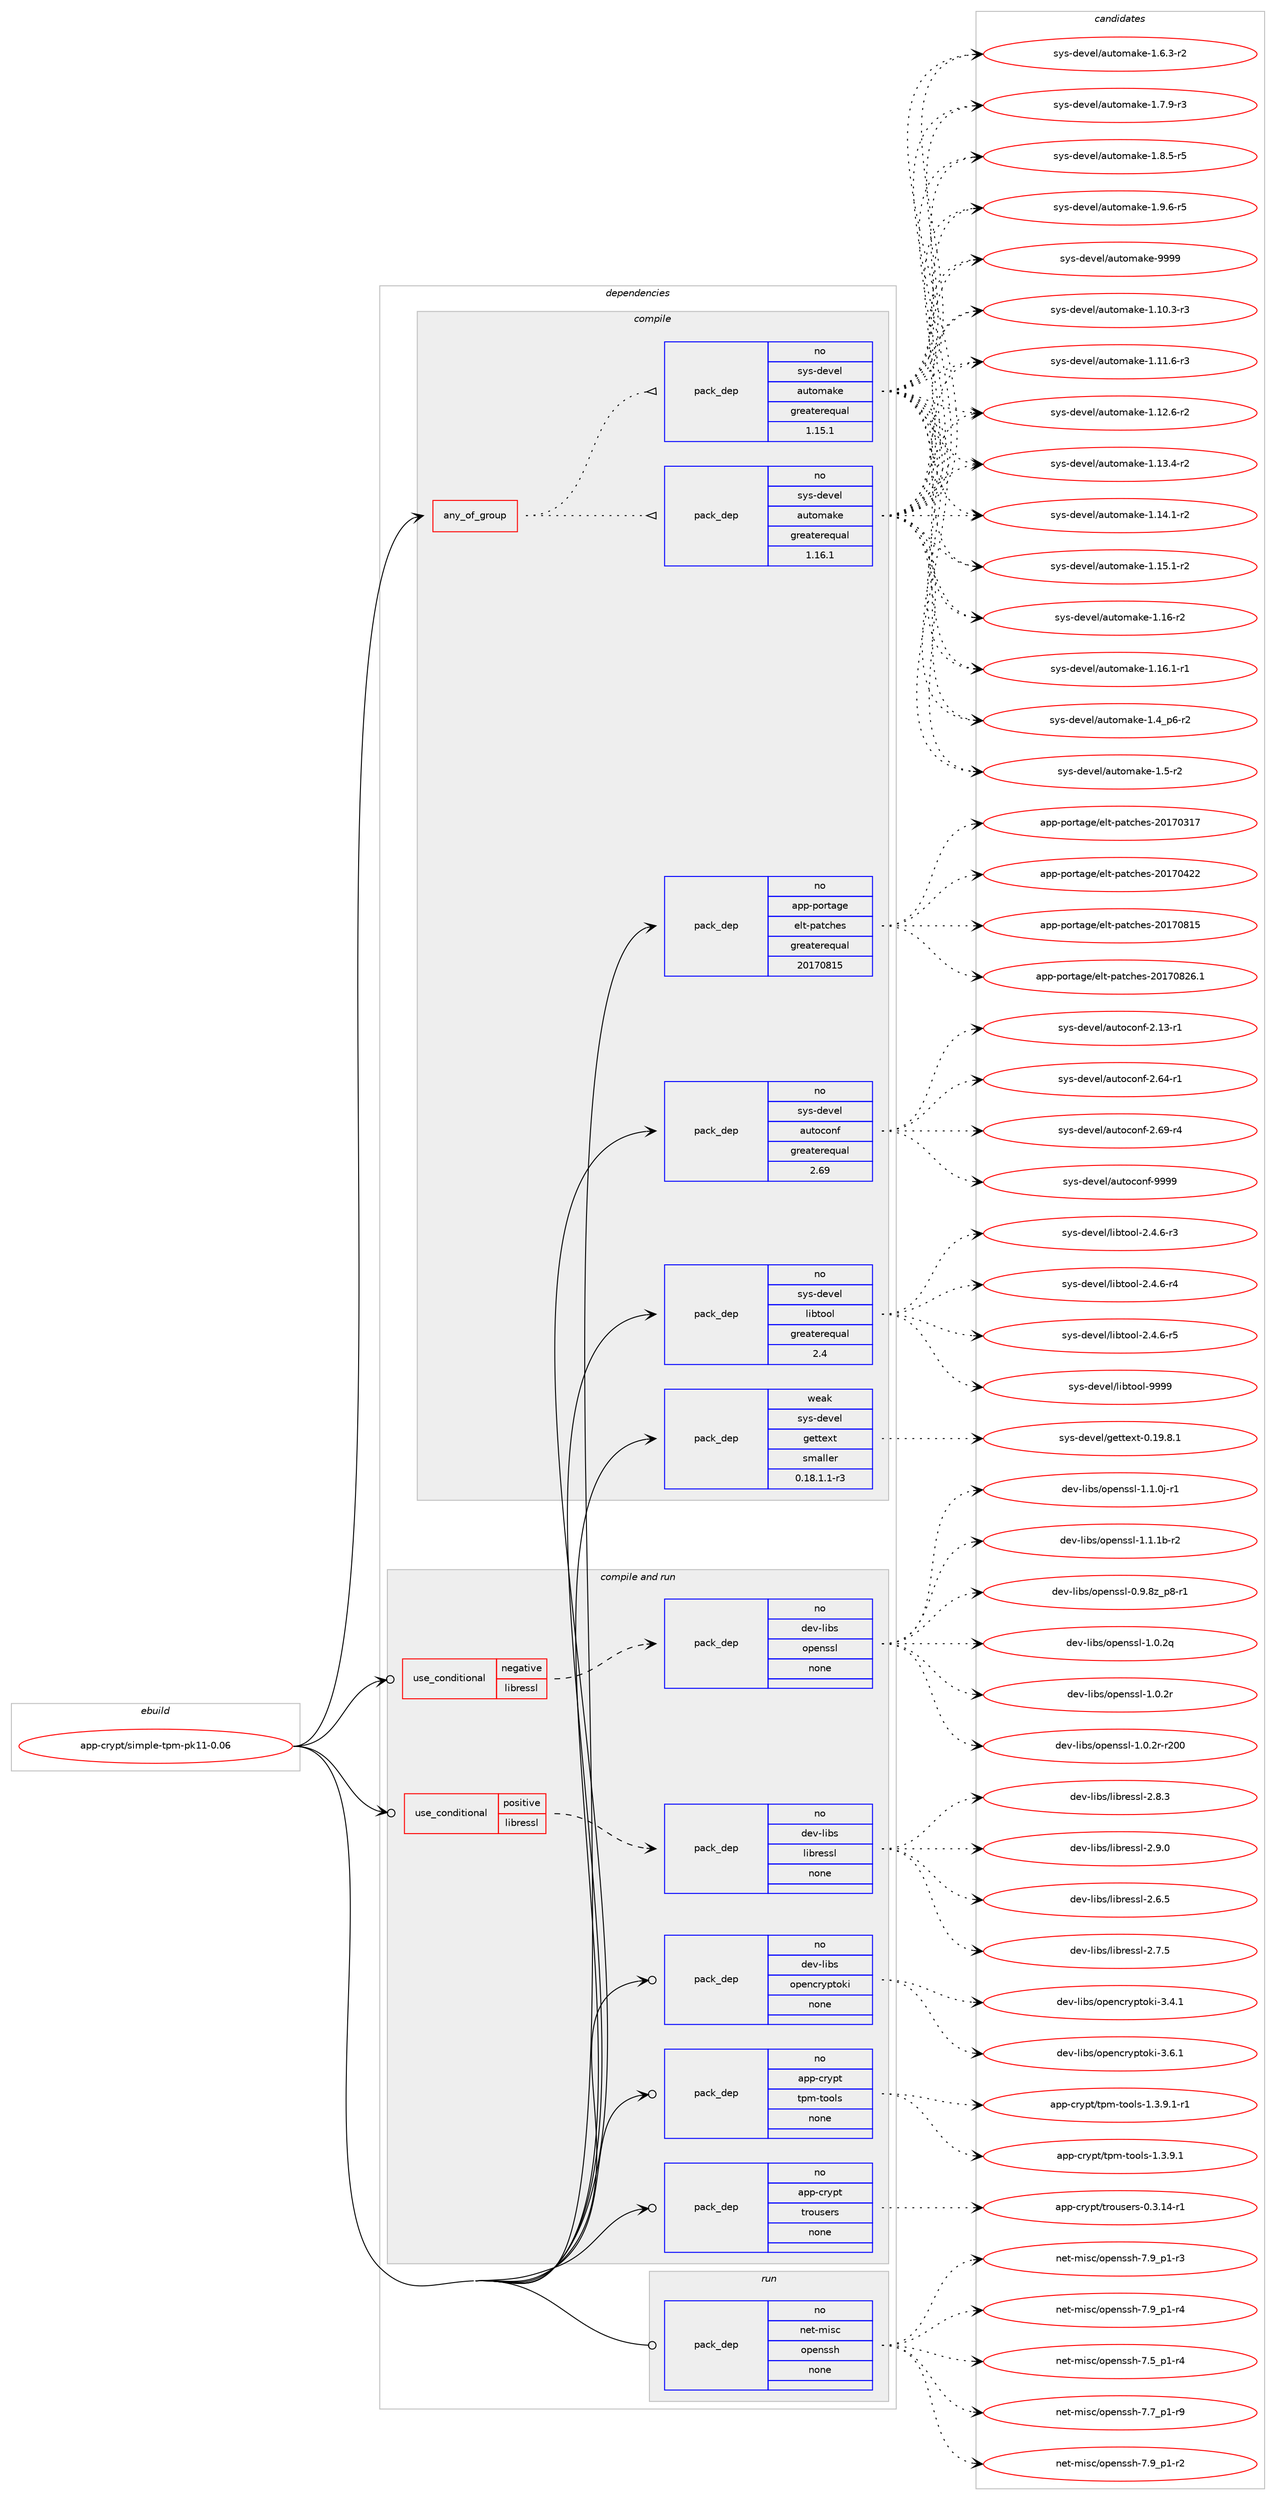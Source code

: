digraph prolog {

# *************
# Graph options
# *************

newrank=true;
concentrate=true;
compound=true;
graph [rankdir=LR,fontname=Helvetica,fontsize=10,ranksep=1.5];#, ranksep=2.5, nodesep=0.2];
edge  [arrowhead=vee];
node  [fontname=Helvetica,fontsize=10];

# **********
# The ebuild
# **********

subgraph cluster_leftcol {
color=gray;
rank=same;
label=<<i>ebuild</i>>;
id [label="app-crypt/simple-tpm-pk11-0.06", color=red, width=4, href="../app-crypt/simple-tpm-pk11-0.06.svg"];
}

# ****************
# The dependencies
# ****************

subgraph cluster_midcol {
color=gray;
label=<<i>dependencies</i>>;
subgraph cluster_compile {
fillcolor="#eeeeee";
style=filled;
label=<<i>compile</i>>;
subgraph any19328 {
dependency1276934 [label=<<TABLE BORDER="0" CELLBORDER="1" CELLSPACING="0" CELLPADDING="4"><TR><TD CELLPADDING="10">any_of_group</TD></TR></TABLE>>, shape=none, color=red];subgraph pack909116 {
dependency1276935 [label=<<TABLE BORDER="0" CELLBORDER="1" CELLSPACING="0" CELLPADDING="4" WIDTH="220"><TR><TD ROWSPAN="6" CELLPADDING="30">pack_dep</TD></TR><TR><TD WIDTH="110">no</TD></TR><TR><TD>sys-devel</TD></TR><TR><TD>automake</TD></TR><TR><TD>greaterequal</TD></TR><TR><TD>1.16.1</TD></TR></TABLE>>, shape=none, color=blue];
}
dependency1276934:e -> dependency1276935:w [weight=20,style="dotted",arrowhead="oinv"];
subgraph pack909117 {
dependency1276936 [label=<<TABLE BORDER="0" CELLBORDER="1" CELLSPACING="0" CELLPADDING="4" WIDTH="220"><TR><TD ROWSPAN="6" CELLPADDING="30">pack_dep</TD></TR><TR><TD WIDTH="110">no</TD></TR><TR><TD>sys-devel</TD></TR><TR><TD>automake</TD></TR><TR><TD>greaterequal</TD></TR><TR><TD>1.15.1</TD></TR></TABLE>>, shape=none, color=blue];
}
dependency1276934:e -> dependency1276936:w [weight=20,style="dotted",arrowhead="oinv"];
}
id:e -> dependency1276934:w [weight=20,style="solid",arrowhead="vee"];
subgraph pack909118 {
dependency1276937 [label=<<TABLE BORDER="0" CELLBORDER="1" CELLSPACING="0" CELLPADDING="4" WIDTH="220"><TR><TD ROWSPAN="6" CELLPADDING="30">pack_dep</TD></TR><TR><TD WIDTH="110">no</TD></TR><TR><TD>app-portage</TD></TR><TR><TD>elt-patches</TD></TR><TR><TD>greaterequal</TD></TR><TR><TD>20170815</TD></TR></TABLE>>, shape=none, color=blue];
}
id:e -> dependency1276937:w [weight=20,style="solid",arrowhead="vee"];
subgraph pack909119 {
dependency1276938 [label=<<TABLE BORDER="0" CELLBORDER="1" CELLSPACING="0" CELLPADDING="4" WIDTH="220"><TR><TD ROWSPAN="6" CELLPADDING="30">pack_dep</TD></TR><TR><TD WIDTH="110">no</TD></TR><TR><TD>sys-devel</TD></TR><TR><TD>autoconf</TD></TR><TR><TD>greaterequal</TD></TR><TR><TD>2.69</TD></TR></TABLE>>, shape=none, color=blue];
}
id:e -> dependency1276938:w [weight=20,style="solid",arrowhead="vee"];
subgraph pack909120 {
dependency1276939 [label=<<TABLE BORDER="0" CELLBORDER="1" CELLSPACING="0" CELLPADDING="4" WIDTH="220"><TR><TD ROWSPAN="6" CELLPADDING="30">pack_dep</TD></TR><TR><TD WIDTH="110">no</TD></TR><TR><TD>sys-devel</TD></TR><TR><TD>libtool</TD></TR><TR><TD>greaterequal</TD></TR><TR><TD>2.4</TD></TR></TABLE>>, shape=none, color=blue];
}
id:e -> dependency1276939:w [weight=20,style="solid",arrowhead="vee"];
subgraph pack909121 {
dependency1276940 [label=<<TABLE BORDER="0" CELLBORDER="1" CELLSPACING="0" CELLPADDING="4" WIDTH="220"><TR><TD ROWSPAN="6" CELLPADDING="30">pack_dep</TD></TR><TR><TD WIDTH="110">weak</TD></TR><TR><TD>sys-devel</TD></TR><TR><TD>gettext</TD></TR><TR><TD>smaller</TD></TR><TR><TD>0.18.1.1-r3</TD></TR></TABLE>>, shape=none, color=blue];
}
id:e -> dependency1276940:w [weight=20,style="solid",arrowhead="vee"];
}
subgraph cluster_compileandrun {
fillcolor="#eeeeee";
style=filled;
label=<<i>compile and run</i>>;
subgraph cond347963 {
dependency1276941 [label=<<TABLE BORDER="0" CELLBORDER="1" CELLSPACING="0" CELLPADDING="4"><TR><TD ROWSPAN="3" CELLPADDING="10">use_conditional</TD></TR><TR><TD>negative</TD></TR><TR><TD>libressl</TD></TR></TABLE>>, shape=none, color=red];
subgraph pack909122 {
dependency1276942 [label=<<TABLE BORDER="0" CELLBORDER="1" CELLSPACING="0" CELLPADDING="4" WIDTH="220"><TR><TD ROWSPAN="6" CELLPADDING="30">pack_dep</TD></TR><TR><TD WIDTH="110">no</TD></TR><TR><TD>dev-libs</TD></TR><TR><TD>openssl</TD></TR><TR><TD>none</TD></TR><TR><TD></TD></TR></TABLE>>, shape=none, color=blue];
}
dependency1276941:e -> dependency1276942:w [weight=20,style="dashed",arrowhead="vee"];
}
id:e -> dependency1276941:w [weight=20,style="solid",arrowhead="odotvee"];
subgraph cond347964 {
dependency1276943 [label=<<TABLE BORDER="0" CELLBORDER="1" CELLSPACING="0" CELLPADDING="4"><TR><TD ROWSPAN="3" CELLPADDING="10">use_conditional</TD></TR><TR><TD>positive</TD></TR><TR><TD>libressl</TD></TR></TABLE>>, shape=none, color=red];
subgraph pack909123 {
dependency1276944 [label=<<TABLE BORDER="0" CELLBORDER="1" CELLSPACING="0" CELLPADDING="4" WIDTH="220"><TR><TD ROWSPAN="6" CELLPADDING="30">pack_dep</TD></TR><TR><TD WIDTH="110">no</TD></TR><TR><TD>dev-libs</TD></TR><TR><TD>libressl</TD></TR><TR><TD>none</TD></TR><TR><TD></TD></TR></TABLE>>, shape=none, color=blue];
}
dependency1276943:e -> dependency1276944:w [weight=20,style="dashed",arrowhead="vee"];
}
id:e -> dependency1276943:w [weight=20,style="solid",arrowhead="odotvee"];
subgraph pack909124 {
dependency1276945 [label=<<TABLE BORDER="0" CELLBORDER="1" CELLSPACING="0" CELLPADDING="4" WIDTH="220"><TR><TD ROWSPAN="6" CELLPADDING="30">pack_dep</TD></TR><TR><TD WIDTH="110">no</TD></TR><TR><TD>app-crypt</TD></TR><TR><TD>tpm-tools</TD></TR><TR><TD>none</TD></TR><TR><TD></TD></TR></TABLE>>, shape=none, color=blue];
}
id:e -> dependency1276945:w [weight=20,style="solid",arrowhead="odotvee"];
subgraph pack909125 {
dependency1276946 [label=<<TABLE BORDER="0" CELLBORDER="1" CELLSPACING="0" CELLPADDING="4" WIDTH="220"><TR><TD ROWSPAN="6" CELLPADDING="30">pack_dep</TD></TR><TR><TD WIDTH="110">no</TD></TR><TR><TD>app-crypt</TD></TR><TR><TD>trousers</TD></TR><TR><TD>none</TD></TR><TR><TD></TD></TR></TABLE>>, shape=none, color=blue];
}
id:e -> dependency1276946:w [weight=20,style="solid",arrowhead="odotvee"];
subgraph pack909126 {
dependency1276947 [label=<<TABLE BORDER="0" CELLBORDER="1" CELLSPACING="0" CELLPADDING="4" WIDTH="220"><TR><TD ROWSPAN="6" CELLPADDING="30">pack_dep</TD></TR><TR><TD WIDTH="110">no</TD></TR><TR><TD>dev-libs</TD></TR><TR><TD>opencryptoki</TD></TR><TR><TD>none</TD></TR><TR><TD></TD></TR></TABLE>>, shape=none, color=blue];
}
id:e -> dependency1276947:w [weight=20,style="solid",arrowhead="odotvee"];
}
subgraph cluster_run {
fillcolor="#eeeeee";
style=filled;
label=<<i>run</i>>;
subgraph pack909127 {
dependency1276948 [label=<<TABLE BORDER="0" CELLBORDER="1" CELLSPACING="0" CELLPADDING="4" WIDTH="220"><TR><TD ROWSPAN="6" CELLPADDING="30">pack_dep</TD></TR><TR><TD WIDTH="110">no</TD></TR><TR><TD>net-misc</TD></TR><TR><TD>openssh</TD></TR><TR><TD>none</TD></TR><TR><TD></TD></TR></TABLE>>, shape=none, color=blue];
}
id:e -> dependency1276948:w [weight=20,style="solid",arrowhead="odot"];
}
}

# **************
# The candidates
# **************

subgraph cluster_choices {
rank=same;
color=gray;
label=<<i>candidates</i>>;

subgraph choice909116 {
color=black;
nodesep=1;
choice11512111545100101118101108479711711611110997107101454946494846514511451 [label="sys-devel/automake-1.10.3-r3", color=red, width=4,href="../sys-devel/automake-1.10.3-r3.svg"];
choice11512111545100101118101108479711711611110997107101454946494946544511451 [label="sys-devel/automake-1.11.6-r3", color=red, width=4,href="../sys-devel/automake-1.11.6-r3.svg"];
choice11512111545100101118101108479711711611110997107101454946495046544511450 [label="sys-devel/automake-1.12.6-r2", color=red, width=4,href="../sys-devel/automake-1.12.6-r2.svg"];
choice11512111545100101118101108479711711611110997107101454946495146524511450 [label="sys-devel/automake-1.13.4-r2", color=red, width=4,href="../sys-devel/automake-1.13.4-r2.svg"];
choice11512111545100101118101108479711711611110997107101454946495246494511450 [label="sys-devel/automake-1.14.1-r2", color=red, width=4,href="../sys-devel/automake-1.14.1-r2.svg"];
choice11512111545100101118101108479711711611110997107101454946495346494511450 [label="sys-devel/automake-1.15.1-r2", color=red, width=4,href="../sys-devel/automake-1.15.1-r2.svg"];
choice1151211154510010111810110847971171161111099710710145494649544511450 [label="sys-devel/automake-1.16-r2", color=red, width=4,href="../sys-devel/automake-1.16-r2.svg"];
choice11512111545100101118101108479711711611110997107101454946495446494511449 [label="sys-devel/automake-1.16.1-r1", color=red, width=4,href="../sys-devel/automake-1.16.1-r1.svg"];
choice115121115451001011181011084797117116111109971071014549465295112544511450 [label="sys-devel/automake-1.4_p6-r2", color=red, width=4,href="../sys-devel/automake-1.4_p6-r2.svg"];
choice11512111545100101118101108479711711611110997107101454946534511450 [label="sys-devel/automake-1.5-r2", color=red, width=4,href="../sys-devel/automake-1.5-r2.svg"];
choice115121115451001011181011084797117116111109971071014549465446514511450 [label="sys-devel/automake-1.6.3-r2", color=red, width=4,href="../sys-devel/automake-1.6.3-r2.svg"];
choice115121115451001011181011084797117116111109971071014549465546574511451 [label="sys-devel/automake-1.7.9-r3", color=red, width=4,href="../sys-devel/automake-1.7.9-r3.svg"];
choice115121115451001011181011084797117116111109971071014549465646534511453 [label="sys-devel/automake-1.8.5-r5", color=red, width=4,href="../sys-devel/automake-1.8.5-r5.svg"];
choice115121115451001011181011084797117116111109971071014549465746544511453 [label="sys-devel/automake-1.9.6-r5", color=red, width=4,href="../sys-devel/automake-1.9.6-r5.svg"];
choice115121115451001011181011084797117116111109971071014557575757 [label="sys-devel/automake-9999", color=red, width=4,href="../sys-devel/automake-9999.svg"];
dependency1276935:e -> choice11512111545100101118101108479711711611110997107101454946494846514511451:w [style=dotted,weight="100"];
dependency1276935:e -> choice11512111545100101118101108479711711611110997107101454946494946544511451:w [style=dotted,weight="100"];
dependency1276935:e -> choice11512111545100101118101108479711711611110997107101454946495046544511450:w [style=dotted,weight="100"];
dependency1276935:e -> choice11512111545100101118101108479711711611110997107101454946495146524511450:w [style=dotted,weight="100"];
dependency1276935:e -> choice11512111545100101118101108479711711611110997107101454946495246494511450:w [style=dotted,weight="100"];
dependency1276935:e -> choice11512111545100101118101108479711711611110997107101454946495346494511450:w [style=dotted,weight="100"];
dependency1276935:e -> choice1151211154510010111810110847971171161111099710710145494649544511450:w [style=dotted,weight="100"];
dependency1276935:e -> choice11512111545100101118101108479711711611110997107101454946495446494511449:w [style=dotted,weight="100"];
dependency1276935:e -> choice115121115451001011181011084797117116111109971071014549465295112544511450:w [style=dotted,weight="100"];
dependency1276935:e -> choice11512111545100101118101108479711711611110997107101454946534511450:w [style=dotted,weight="100"];
dependency1276935:e -> choice115121115451001011181011084797117116111109971071014549465446514511450:w [style=dotted,weight="100"];
dependency1276935:e -> choice115121115451001011181011084797117116111109971071014549465546574511451:w [style=dotted,weight="100"];
dependency1276935:e -> choice115121115451001011181011084797117116111109971071014549465646534511453:w [style=dotted,weight="100"];
dependency1276935:e -> choice115121115451001011181011084797117116111109971071014549465746544511453:w [style=dotted,weight="100"];
dependency1276935:e -> choice115121115451001011181011084797117116111109971071014557575757:w [style=dotted,weight="100"];
}
subgraph choice909117 {
color=black;
nodesep=1;
choice11512111545100101118101108479711711611110997107101454946494846514511451 [label="sys-devel/automake-1.10.3-r3", color=red, width=4,href="../sys-devel/automake-1.10.3-r3.svg"];
choice11512111545100101118101108479711711611110997107101454946494946544511451 [label="sys-devel/automake-1.11.6-r3", color=red, width=4,href="../sys-devel/automake-1.11.6-r3.svg"];
choice11512111545100101118101108479711711611110997107101454946495046544511450 [label="sys-devel/automake-1.12.6-r2", color=red, width=4,href="../sys-devel/automake-1.12.6-r2.svg"];
choice11512111545100101118101108479711711611110997107101454946495146524511450 [label="sys-devel/automake-1.13.4-r2", color=red, width=4,href="../sys-devel/automake-1.13.4-r2.svg"];
choice11512111545100101118101108479711711611110997107101454946495246494511450 [label="sys-devel/automake-1.14.1-r2", color=red, width=4,href="../sys-devel/automake-1.14.1-r2.svg"];
choice11512111545100101118101108479711711611110997107101454946495346494511450 [label="sys-devel/automake-1.15.1-r2", color=red, width=4,href="../sys-devel/automake-1.15.1-r2.svg"];
choice1151211154510010111810110847971171161111099710710145494649544511450 [label="sys-devel/automake-1.16-r2", color=red, width=4,href="../sys-devel/automake-1.16-r2.svg"];
choice11512111545100101118101108479711711611110997107101454946495446494511449 [label="sys-devel/automake-1.16.1-r1", color=red, width=4,href="../sys-devel/automake-1.16.1-r1.svg"];
choice115121115451001011181011084797117116111109971071014549465295112544511450 [label="sys-devel/automake-1.4_p6-r2", color=red, width=4,href="../sys-devel/automake-1.4_p6-r2.svg"];
choice11512111545100101118101108479711711611110997107101454946534511450 [label="sys-devel/automake-1.5-r2", color=red, width=4,href="../sys-devel/automake-1.5-r2.svg"];
choice115121115451001011181011084797117116111109971071014549465446514511450 [label="sys-devel/automake-1.6.3-r2", color=red, width=4,href="../sys-devel/automake-1.6.3-r2.svg"];
choice115121115451001011181011084797117116111109971071014549465546574511451 [label="sys-devel/automake-1.7.9-r3", color=red, width=4,href="../sys-devel/automake-1.7.9-r3.svg"];
choice115121115451001011181011084797117116111109971071014549465646534511453 [label="sys-devel/automake-1.8.5-r5", color=red, width=4,href="../sys-devel/automake-1.8.5-r5.svg"];
choice115121115451001011181011084797117116111109971071014549465746544511453 [label="sys-devel/automake-1.9.6-r5", color=red, width=4,href="../sys-devel/automake-1.9.6-r5.svg"];
choice115121115451001011181011084797117116111109971071014557575757 [label="sys-devel/automake-9999", color=red, width=4,href="../sys-devel/automake-9999.svg"];
dependency1276936:e -> choice11512111545100101118101108479711711611110997107101454946494846514511451:w [style=dotted,weight="100"];
dependency1276936:e -> choice11512111545100101118101108479711711611110997107101454946494946544511451:w [style=dotted,weight="100"];
dependency1276936:e -> choice11512111545100101118101108479711711611110997107101454946495046544511450:w [style=dotted,weight="100"];
dependency1276936:e -> choice11512111545100101118101108479711711611110997107101454946495146524511450:w [style=dotted,weight="100"];
dependency1276936:e -> choice11512111545100101118101108479711711611110997107101454946495246494511450:w [style=dotted,weight="100"];
dependency1276936:e -> choice11512111545100101118101108479711711611110997107101454946495346494511450:w [style=dotted,weight="100"];
dependency1276936:e -> choice1151211154510010111810110847971171161111099710710145494649544511450:w [style=dotted,weight="100"];
dependency1276936:e -> choice11512111545100101118101108479711711611110997107101454946495446494511449:w [style=dotted,weight="100"];
dependency1276936:e -> choice115121115451001011181011084797117116111109971071014549465295112544511450:w [style=dotted,weight="100"];
dependency1276936:e -> choice11512111545100101118101108479711711611110997107101454946534511450:w [style=dotted,weight="100"];
dependency1276936:e -> choice115121115451001011181011084797117116111109971071014549465446514511450:w [style=dotted,weight="100"];
dependency1276936:e -> choice115121115451001011181011084797117116111109971071014549465546574511451:w [style=dotted,weight="100"];
dependency1276936:e -> choice115121115451001011181011084797117116111109971071014549465646534511453:w [style=dotted,weight="100"];
dependency1276936:e -> choice115121115451001011181011084797117116111109971071014549465746544511453:w [style=dotted,weight="100"];
dependency1276936:e -> choice115121115451001011181011084797117116111109971071014557575757:w [style=dotted,weight="100"];
}
subgraph choice909118 {
color=black;
nodesep=1;
choice97112112451121111141169710310147101108116451129711699104101115455048495548514955 [label="app-portage/elt-patches-20170317", color=red, width=4,href="../app-portage/elt-patches-20170317.svg"];
choice97112112451121111141169710310147101108116451129711699104101115455048495548525050 [label="app-portage/elt-patches-20170422", color=red, width=4,href="../app-portage/elt-patches-20170422.svg"];
choice97112112451121111141169710310147101108116451129711699104101115455048495548564953 [label="app-portage/elt-patches-20170815", color=red, width=4,href="../app-portage/elt-patches-20170815.svg"];
choice971121124511211111411697103101471011081164511297116991041011154550484955485650544649 [label="app-portage/elt-patches-20170826.1", color=red, width=4,href="../app-portage/elt-patches-20170826.1.svg"];
dependency1276937:e -> choice97112112451121111141169710310147101108116451129711699104101115455048495548514955:w [style=dotted,weight="100"];
dependency1276937:e -> choice97112112451121111141169710310147101108116451129711699104101115455048495548525050:w [style=dotted,weight="100"];
dependency1276937:e -> choice97112112451121111141169710310147101108116451129711699104101115455048495548564953:w [style=dotted,weight="100"];
dependency1276937:e -> choice971121124511211111411697103101471011081164511297116991041011154550484955485650544649:w [style=dotted,weight="100"];
}
subgraph choice909119 {
color=black;
nodesep=1;
choice1151211154510010111810110847971171161119911111010245504649514511449 [label="sys-devel/autoconf-2.13-r1", color=red, width=4,href="../sys-devel/autoconf-2.13-r1.svg"];
choice1151211154510010111810110847971171161119911111010245504654524511449 [label="sys-devel/autoconf-2.64-r1", color=red, width=4,href="../sys-devel/autoconf-2.64-r1.svg"];
choice1151211154510010111810110847971171161119911111010245504654574511452 [label="sys-devel/autoconf-2.69-r4", color=red, width=4,href="../sys-devel/autoconf-2.69-r4.svg"];
choice115121115451001011181011084797117116111991111101024557575757 [label="sys-devel/autoconf-9999", color=red, width=4,href="../sys-devel/autoconf-9999.svg"];
dependency1276938:e -> choice1151211154510010111810110847971171161119911111010245504649514511449:w [style=dotted,weight="100"];
dependency1276938:e -> choice1151211154510010111810110847971171161119911111010245504654524511449:w [style=dotted,weight="100"];
dependency1276938:e -> choice1151211154510010111810110847971171161119911111010245504654574511452:w [style=dotted,weight="100"];
dependency1276938:e -> choice115121115451001011181011084797117116111991111101024557575757:w [style=dotted,weight="100"];
}
subgraph choice909120 {
color=black;
nodesep=1;
choice1151211154510010111810110847108105981161111111084550465246544511451 [label="sys-devel/libtool-2.4.6-r3", color=red, width=4,href="../sys-devel/libtool-2.4.6-r3.svg"];
choice1151211154510010111810110847108105981161111111084550465246544511452 [label="sys-devel/libtool-2.4.6-r4", color=red, width=4,href="../sys-devel/libtool-2.4.6-r4.svg"];
choice1151211154510010111810110847108105981161111111084550465246544511453 [label="sys-devel/libtool-2.4.6-r5", color=red, width=4,href="../sys-devel/libtool-2.4.6-r5.svg"];
choice1151211154510010111810110847108105981161111111084557575757 [label="sys-devel/libtool-9999", color=red, width=4,href="../sys-devel/libtool-9999.svg"];
dependency1276939:e -> choice1151211154510010111810110847108105981161111111084550465246544511451:w [style=dotted,weight="100"];
dependency1276939:e -> choice1151211154510010111810110847108105981161111111084550465246544511452:w [style=dotted,weight="100"];
dependency1276939:e -> choice1151211154510010111810110847108105981161111111084550465246544511453:w [style=dotted,weight="100"];
dependency1276939:e -> choice1151211154510010111810110847108105981161111111084557575757:w [style=dotted,weight="100"];
}
subgraph choice909121 {
color=black;
nodesep=1;
choice1151211154510010111810110847103101116116101120116454846495746564649 [label="sys-devel/gettext-0.19.8.1", color=red, width=4,href="../sys-devel/gettext-0.19.8.1.svg"];
dependency1276940:e -> choice1151211154510010111810110847103101116116101120116454846495746564649:w [style=dotted,weight="100"];
}
subgraph choice909122 {
color=black;
nodesep=1;
choice10010111845108105981154711111210111011511510845484657465612295112564511449 [label="dev-libs/openssl-0.9.8z_p8-r1", color=red, width=4,href="../dev-libs/openssl-0.9.8z_p8-r1.svg"];
choice100101118451081059811547111112101110115115108454946484650113 [label="dev-libs/openssl-1.0.2q", color=red, width=4,href="../dev-libs/openssl-1.0.2q.svg"];
choice100101118451081059811547111112101110115115108454946484650114 [label="dev-libs/openssl-1.0.2r", color=red, width=4,href="../dev-libs/openssl-1.0.2r.svg"];
choice10010111845108105981154711111210111011511510845494648465011445114504848 [label="dev-libs/openssl-1.0.2r-r200", color=red, width=4,href="../dev-libs/openssl-1.0.2r-r200.svg"];
choice1001011184510810598115471111121011101151151084549464946481064511449 [label="dev-libs/openssl-1.1.0j-r1", color=red, width=4,href="../dev-libs/openssl-1.1.0j-r1.svg"];
choice100101118451081059811547111112101110115115108454946494649984511450 [label="dev-libs/openssl-1.1.1b-r2", color=red, width=4,href="../dev-libs/openssl-1.1.1b-r2.svg"];
dependency1276942:e -> choice10010111845108105981154711111210111011511510845484657465612295112564511449:w [style=dotted,weight="100"];
dependency1276942:e -> choice100101118451081059811547111112101110115115108454946484650113:w [style=dotted,weight="100"];
dependency1276942:e -> choice100101118451081059811547111112101110115115108454946484650114:w [style=dotted,weight="100"];
dependency1276942:e -> choice10010111845108105981154711111210111011511510845494648465011445114504848:w [style=dotted,weight="100"];
dependency1276942:e -> choice1001011184510810598115471111121011101151151084549464946481064511449:w [style=dotted,weight="100"];
dependency1276942:e -> choice100101118451081059811547111112101110115115108454946494649984511450:w [style=dotted,weight="100"];
}
subgraph choice909123 {
color=black;
nodesep=1;
choice10010111845108105981154710810598114101115115108455046544653 [label="dev-libs/libressl-2.6.5", color=red, width=4,href="../dev-libs/libressl-2.6.5.svg"];
choice10010111845108105981154710810598114101115115108455046554653 [label="dev-libs/libressl-2.7.5", color=red, width=4,href="../dev-libs/libressl-2.7.5.svg"];
choice10010111845108105981154710810598114101115115108455046564651 [label="dev-libs/libressl-2.8.3", color=red, width=4,href="../dev-libs/libressl-2.8.3.svg"];
choice10010111845108105981154710810598114101115115108455046574648 [label="dev-libs/libressl-2.9.0", color=red, width=4,href="../dev-libs/libressl-2.9.0.svg"];
dependency1276944:e -> choice10010111845108105981154710810598114101115115108455046544653:w [style=dotted,weight="100"];
dependency1276944:e -> choice10010111845108105981154710810598114101115115108455046554653:w [style=dotted,weight="100"];
dependency1276944:e -> choice10010111845108105981154710810598114101115115108455046564651:w [style=dotted,weight="100"];
dependency1276944:e -> choice10010111845108105981154710810598114101115115108455046574648:w [style=dotted,weight="100"];
}
subgraph choice909124 {
color=black;
nodesep=1;
choice97112112459911412111211647116112109451161111111081154549465146574649 [label="app-crypt/tpm-tools-1.3.9.1", color=red, width=4,href="../app-crypt/tpm-tools-1.3.9.1.svg"];
choice971121124599114121112116471161121094511611111110811545494651465746494511449 [label="app-crypt/tpm-tools-1.3.9.1-r1", color=red, width=4,href="../app-crypt/tpm-tools-1.3.9.1-r1.svg"];
dependency1276945:e -> choice97112112459911412111211647116112109451161111111081154549465146574649:w [style=dotted,weight="100"];
dependency1276945:e -> choice971121124599114121112116471161121094511611111110811545494651465746494511449:w [style=dotted,weight="100"];
}
subgraph choice909125 {
color=black;
nodesep=1;
choice97112112459911412111211647116114111117115101114115454846514649524511449 [label="app-crypt/trousers-0.3.14-r1", color=red, width=4,href="../app-crypt/trousers-0.3.14-r1.svg"];
dependency1276946:e -> choice97112112459911412111211647116114111117115101114115454846514649524511449:w [style=dotted,weight="100"];
}
subgraph choice909126 {
color=black;
nodesep=1;
choice10010111845108105981154711111210111099114121112116111107105455146524649 [label="dev-libs/opencryptoki-3.4.1", color=red, width=4,href="../dev-libs/opencryptoki-3.4.1.svg"];
choice10010111845108105981154711111210111099114121112116111107105455146544649 [label="dev-libs/opencryptoki-3.6.1", color=red, width=4,href="../dev-libs/opencryptoki-3.6.1.svg"];
dependency1276947:e -> choice10010111845108105981154711111210111099114121112116111107105455146524649:w [style=dotted,weight="100"];
dependency1276947:e -> choice10010111845108105981154711111210111099114121112116111107105455146544649:w [style=dotted,weight="100"];
}
subgraph choice909127 {
color=black;
nodesep=1;
choice1101011164510910511599471111121011101151151044555465395112494511452 [label="net-misc/openssh-7.5_p1-r4", color=red, width=4,href="../net-misc/openssh-7.5_p1-r4.svg"];
choice1101011164510910511599471111121011101151151044555465595112494511457 [label="net-misc/openssh-7.7_p1-r9", color=red, width=4,href="../net-misc/openssh-7.7_p1-r9.svg"];
choice1101011164510910511599471111121011101151151044555465795112494511450 [label="net-misc/openssh-7.9_p1-r2", color=red, width=4,href="../net-misc/openssh-7.9_p1-r2.svg"];
choice1101011164510910511599471111121011101151151044555465795112494511451 [label="net-misc/openssh-7.9_p1-r3", color=red, width=4,href="../net-misc/openssh-7.9_p1-r3.svg"];
choice1101011164510910511599471111121011101151151044555465795112494511452 [label="net-misc/openssh-7.9_p1-r4", color=red, width=4,href="../net-misc/openssh-7.9_p1-r4.svg"];
dependency1276948:e -> choice1101011164510910511599471111121011101151151044555465395112494511452:w [style=dotted,weight="100"];
dependency1276948:e -> choice1101011164510910511599471111121011101151151044555465595112494511457:w [style=dotted,weight="100"];
dependency1276948:e -> choice1101011164510910511599471111121011101151151044555465795112494511450:w [style=dotted,weight="100"];
dependency1276948:e -> choice1101011164510910511599471111121011101151151044555465795112494511451:w [style=dotted,weight="100"];
dependency1276948:e -> choice1101011164510910511599471111121011101151151044555465795112494511452:w [style=dotted,weight="100"];
}
}

}
